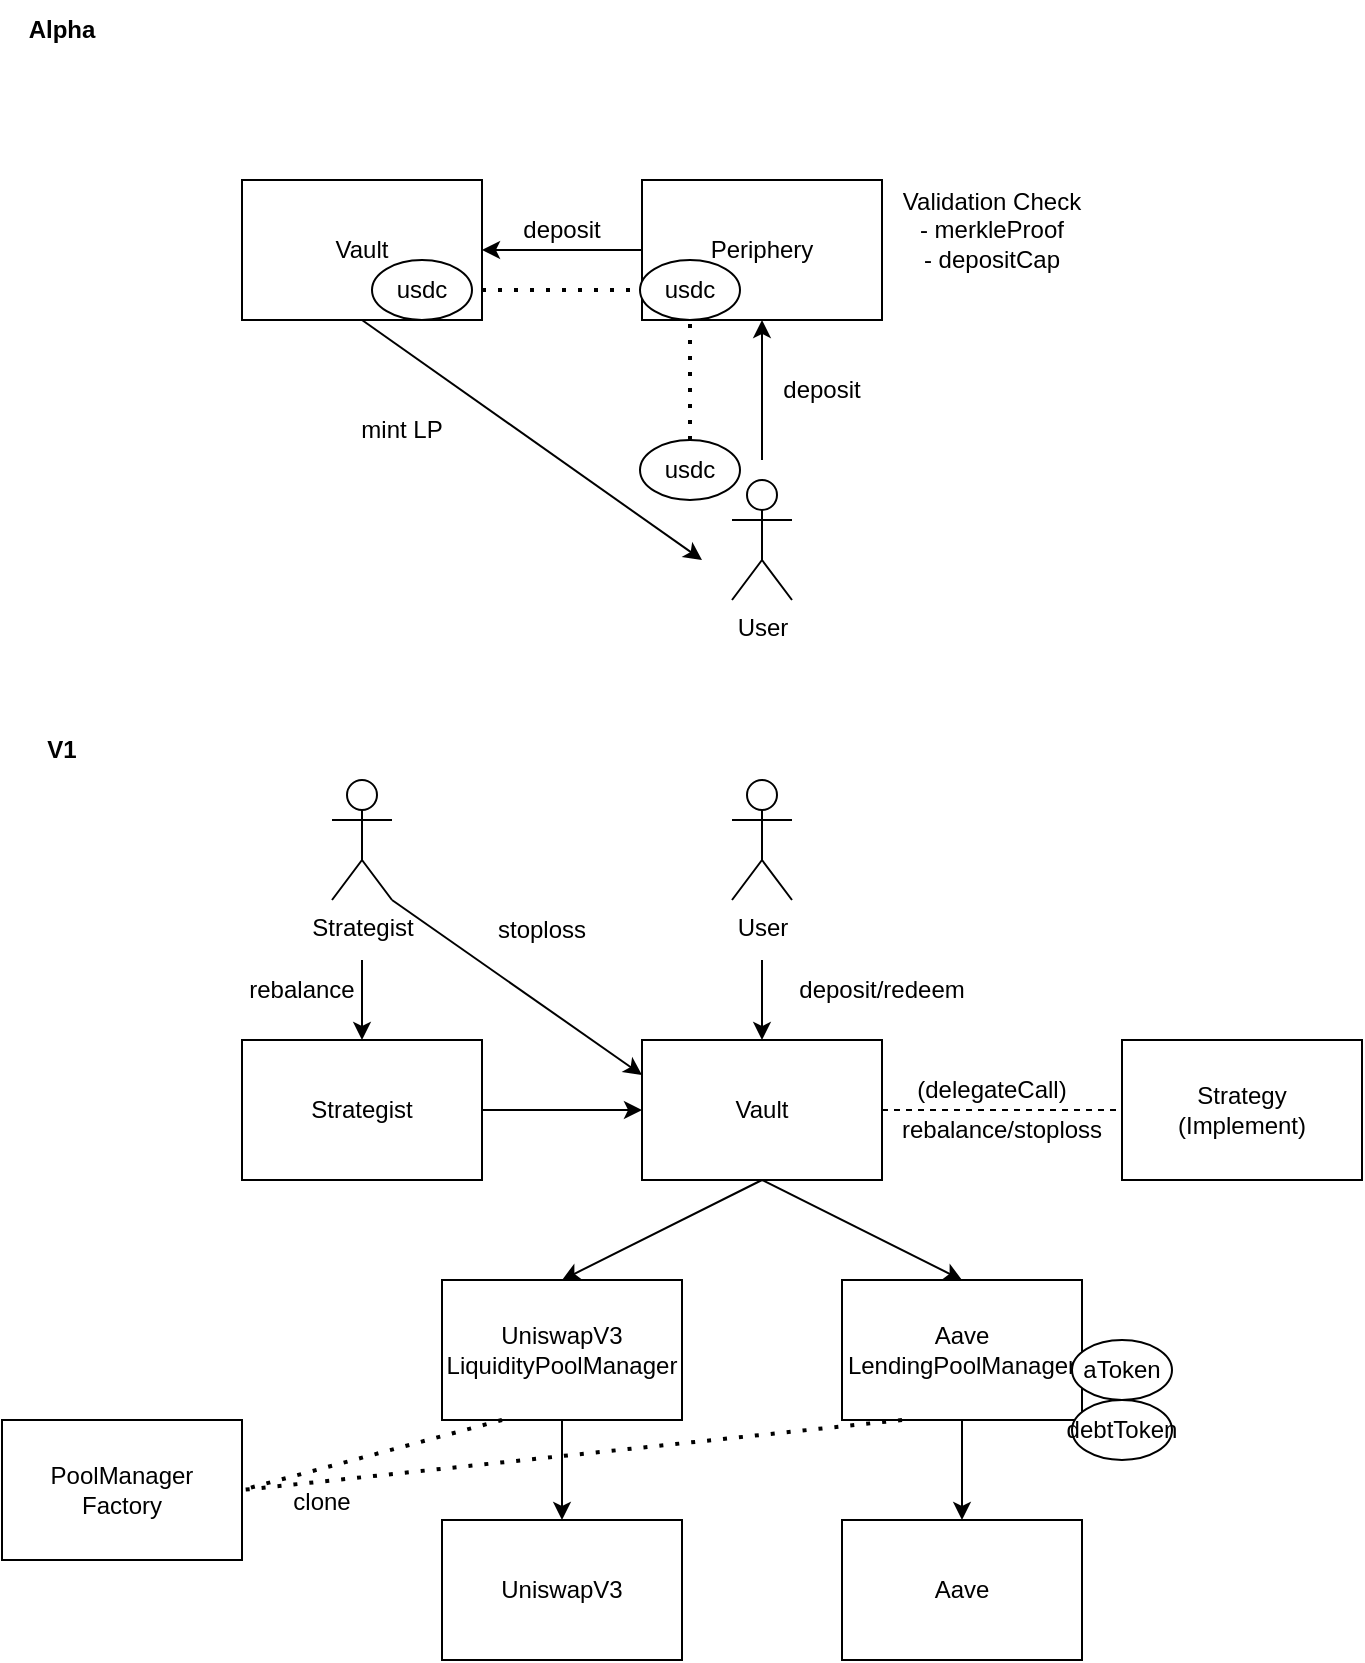 <mxfile>
    <diagram id="qvDc4bdQevjr-0zEN5v1" name="Overview">
        <mxGraphModel dx="778" dy="629" grid="1" gridSize="10" guides="1" tooltips="1" connect="1" arrows="1" fold="1" page="1" pageScale="1" pageWidth="827" pageHeight="1169" math="0" shadow="0">
            <root>
                <mxCell id="0"/>
                <mxCell id="1" parent="0"/>
                <mxCell id="2" value="Vault" style="rounded=0;whiteSpace=wrap;html=1;" parent="1" vertex="1">
                    <mxGeometry x="160" y="130" width="120" height="70" as="geometry"/>
                </mxCell>
                <mxCell id="3" value="Periphery" style="rounded=0;whiteSpace=wrap;html=1;" parent="1" vertex="1">
                    <mxGeometry x="360" y="130" width="120" height="70" as="geometry"/>
                </mxCell>
                <mxCell id="4" value="User" style="shape=umlActor;verticalLabelPosition=bottom;verticalAlign=top;html=1;outlineConnect=0;" parent="1" vertex="1">
                    <mxGeometry x="405" y="280" width="30" height="60" as="geometry"/>
                </mxCell>
                <mxCell id="5" value="" style="endArrow=classic;html=1;entryX=0.5;entryY=1;entryDx=0;entryDy=0;" parent="1" target="3" edge="1">
                    <mxGeometry width="50" height="50" relative="1" as="geometry">
                        <mxPoint x="420" y="270" as="sourcePoint"/>
                        <mxPoint x="440" y="300" as="targetPoint"/>
                    </mxGeometry>
                </mxCell>
                <mxCell id="9" value="deposit" style="text;html=1;strokeColor=none;fillColor=none;align=center;verticalAlign=middle;whiteSpace=wrap;rounded=0;" parent="1" vertex="1">
                    <mxGeometry x="420" y="220" width="60" height="30" as="geometry"/>
                </mxCell>
                <mxCell id="10" value="" style="endArrow=classic;html=1;entryX=1;entryY=0.5;entryDx=0;entryDy=0;exitX=0;exitY=0.5;exitDx=0;exitDy=0;" parent="1" source="3" target="2" edge="1">
                    <mxGeometry width="50" height="50" relative="1" as="geometry">
                        <mxPoint x="390" y="350" as="sourcePoint"/>
                        <mxPoint x="440" y="300" as="targetPoint"/>
                    </mxGeometry>
                </mxCell>
                <mxCell id="11" value="deposit" style="text;html=1;strokeColor=none;fillColor=none;align=center;verticalAlign=middle;whiteSpace=wrap;rounded=0;" parent="1" vertex="1">
                    <mxGeometry x="290" y="140" width="60" height="30" as="geometry"/>
                </mxCell>
                <mxCell id="14" value="mint LP" style="text;html=1;strokeColor=none;fillColor=none;align=center;verticalAlign=middle;whiteSpace=wrap;rounded=0;" parent="1" vertex="1">
                    <mxGeometry x="210" y="240" width="60" height="30" as="geometry"/>
                </mxCell>
                <mxCell id="15" value="" style="endArrow=classic;html=1;exitX=0.5;exitY=1;exitDx=0;exitDy=0;" parent="1" source="2" edge="1">
                    <mxGeometry width="50" height="50" relative="1" as="geometry">
                        <mxPoint x="390" y="350" as="sourcePoint"/>
                        <mxPoint x="390" y="320" as="targetPoint"/>
                    </mxGeometry>
                </mxCell>
                <mxCell id="24" value="" style="group" parent="1" vertex="1" connectable="0">
                    <mxGeometry x="220" y="170" width="60" height="30" as="geometry"/>
                </mxCell>
                <mxCell id="20" value="" style="ellipse;whiteSpace=wrap;html=1;" parent="24" vertex="1">
                    <mxGeometry x="5" width="50" height="30" as="geometry"/>
                </mxCell>
                <mxCell id="21" value="usdc" style="text;html=1;strokeColor=none;fillColor=none;align=center;verticalAlign=middle;whiteSpace=wrap;rounded=0;" parent="24" vertex="1">
                    <mxGeometry width="60" height="30" as="geometry"/>
                </mxCell>
                <mxCell id="25" value="" style="group" parent="1" vertex="1" connectable="0">
                    <mxGeometry x="354" y="170" width="60" height="30" as="geometry"/>
                </mxCell>
                <mxCell id="26" value="" style="ellipse;whiteSpace=wrap;html=1;" parent="25" vertex="1">
                    <mxGeometry x="5" width="50" height="30" as="geometry"/>
                </mxCell>
                <mxCell id="27" value="usdc" style="text;html=1;strokeColor=none;fillColor=none;align=center;verticalAlign=middle;whiteSpace=wrap;rounded=0;" parent="25" vertex="1">
                    <mxGeometry width="60" height="30" as="geometry"/>
                </mxCell>
                <mxCell id="28" value="" style="group" parent="1" vertex="1" connectable="0">
                    <mxGeometry x="354" y="260" width="60" height="30" as="geometry"/>
                </mxCell>
                <mxCell id="29" value="" style="ellipse;whiteSpace=wrap;html=1;" parent="28" vertex="1">
                    <mxGeometry x="5" width="50" height="30" as="geometry"/>
                </mxCell>
                <mxCell id="30" value="usdc" style="text;html=1;strokeColor=none;fillColor=none;align=center;verticalAlign=middle;whiteSpace=wrap;rounded=0;" parent="28" vertex="1">
                    <mxGeometry width="60" height="30" as="geometry"/>
                </mxCell>
                <mxCell id="33" value="" style="endArrow=none;dashed=1;html=1;dashPattern=1 3;strokeWidth=2;entryX=0.5;entryY=1;entryDx=0;entryDy=0;exitX=0.5;exitY=0;exitDx=0;exitDy=0;" parent="1" source="30" target="27" edge="1">
                    <mxGeometry width="50" height="50" relative="1" as="geometry">
                        <mxPoint x="390" y="260" as="sourcePoint"/>
                        <mxPoint x="440" y="300" as="targetPoint"/>
                    </mxGeometry>
                </mxCell>
                <mxCell id="34" value="" style="endArrow=none;dashed=1;html=1;dashPattern=1 3;strokeWidth=2;exitX=0;exitY=0.5;exitDx=0;exitDy=0;" parent="1" source="27" target="21" edge="1">
                    <mxGeometry width="50" height="50" relative="1" as="geometry">
                        <mxPoint x="394" y="270" as="sourcePoint"/>
                        <mxPoint x="394" y="210" as="targetPoint"/>
                    </mxGeometry>
                </mxCell>
                <mxCell id="35" value="Validation Check&lt;br&gt;- merkleProof&lt;br&gt;- depositCap" style="text;html=1;strokeColor=none;fillColor=none;align=center;verticalAlign=middle;whiteSpace=wrap;rounded=0;" parent="1" vertex="1">
                    <mxGeometry x="480" y="140" width="110" height="30" as="geometry"/>
                </mxCell>
                <mxCell id="37" value="Vault" style="rounded=0;whiteSpace=wrap;html=1;" parent="1" vertex="1">
                    <mxGeometry x="360" y="560" width="120" height="70" as="geometry"/>
                </mxCell>
                <mxCell id="38" value="User" style="shape=umlActor;verticalLabelPosition=bottom;verticalAlign=top;html=1;outlineConnect=0;" parent="1" vertex="1">
                    <mxGeometry x="405" y="430" width="30" height="60" as="geometry"/>
                </mxCell>
                <mxCell id="39" value="" style="endArrow=classic;html=1;entryX=0.5;entryY=0;entryDx=0;entryDy=0;" parent="1" target="37" edge="1">
                    <mxGeometry width="50" height="50" relative="1" as="geometry">
                        <mxPoint x="420" y="520" as="sourcePoint"/>
                        <mxPoint x="420" y="570" as="targetPoint"/>
                    </mxGeometry>
                </mxCell>
                <mxCell id="40" value="deposit/redeem" style="text;html=1;strokeColor=none;fillColor=none;align=center;verticalAlign=middle;whiteSpace=wrap;rounded=0;" parent="1" vertex="1">
                    <mxGeometry x="430" y="520" width="100" height="30" as="geometry"/>
                </mxCell>
                <mxCell id="41" value="" style="endArrow=classic;html=1;entryX=0;entryY=0.5;entryDx=0;entryDy=0;exitX=1;exitY=0.5;exitDx=0;exitDy=0;" parent="1" target="37" edge="1">
                    <mxGeometry width="50" height="50" relative="1" as="geometry">
                        <mxPoint x="280" y="595" as="sourcePoint"/>
                        <mxPoint x="440" y="740" as="targetPoint"/>
                    </mxGeometry>
                </mxCell>
                <mxCell id="44" value="" style="endArrow=classic;html=1;exitX=0.5;exitY=1;exitDx=0;exitDy=0;entryX=0.5;entryY=0;entryDx=0;entryDy=0;" parent="1" source="37" target="60" edge="1">
                    <mxGeometry width="50" height="50" relative="1" as="geometry">
                        <mxPoint x="390" y="790" as="sourcePoint"/>
                        <mxPoint x="390" y="760" as="targetPoint"/>
                    </mxGeometry>
                </mxCell>
                <mxCell id="59" value="Strategist" style="shape=umlActor;verticalLabelPosition=bottom;verticalAlign=top;html=1;outlineConnect=0;" parent="1" vertex="1">
                    <mxGeometry x="205" y="430" width="30" height="60" as="geometry"/>
                </mxCell>
                <mxCell id="60" value="UniswapV3&lt;br&gt;LiquidityPoolManager" style="rounded=0;whiteSpace=wrap;html=1;" parent="1" vertex="1">
                    <mxGeometry x="260" y="680" width="120" height="70" as="geometry"/>
                </mxCell>
                <mxCell id="62" value="Aave&lt;br&gt;LendingPoolManager" style="rounded=0;whiteSpace=wrap;html=1;" parent="1" vertex="1">
                    <mxGeometry x="460" y="680" width="120" height="70" as="geometry"/>
                </mxCell>
                <mxCell id="63" value="" style="endArrow=classic;html=1;exitX=0.5;exitY=1;exitDx=0;exitDy=0;entryX=0.5;entryY=0;entryDx=0;entryDy=0;" parent="1" source="37" target="62" edge="1">
                    <mxGeometry width="50" height="50" relative="1" as="geometry">
                        <mxPoint x="430" y="650" as="sourcePoint"/>
                        <mxPoint x="320" y="710" as="targetPoint"/>
                    </mxGeometry>
                </mxCell>
                <mxCell id="67" value="UniswapV3" style="rounded=0;whiteSpace=wrap;html=1;" parent="1" vertex="1">
                    <mxGeometry x="260" y="800" width="120" height="70" as="geometry"/>
                </mxCell>
                <mxCell id="69" value="" style="endArrow=classic;html=1;exitX=0.5;exitY=1;exitDx=0;exitDy=0;entryX=0.5;entryY=0;entryDx=0;entryDy=0;" parent="1" source="60" target="67" edge="1">
                    <mxGeometry width="50" height="50" relative="1" as="geometry">
                        <mxPoint x="430" y="640" as="sourcePoint"/>
                        <mxPoint x="330" y="690" as="targetPoint"/>
                    </mxGeometry>
                </mxCell>
                <mxCell id="70" value="" style="endArrow=classic;html=1;exitX=0.5;exitY=1;exitDx=0;exitDy=0;" parent="1" source="62" target="71" edge="1">
                    <mxGeometry width="50" height="50" relative="1" as="geometry">
                        <mxPoint x="330" y="760" as="sourcePoint"/>
                        <mxPoint x="330" y="830" as="targetPoint"/>
                    </mxGeometry>
                </mxCell>
                <mxCell id="71" value="Aave" style="rounded=0;whiteSpace=wrap;html=1;" parent="1" vertex="1">
                    <mxGeometry x="460" y="800" width="120" height="70" as="geometry"/>
                </mxCell>
                <mxCell id="72" value="" style="group" parent="1" vertex="1" connectable="0">
                    <mxGeometry x="570" y="710" width="60" height="30" as="geometry"/>
                </mxCell>
                <mxCell id="73" value="" style="ellipse;whiteSpace=wrap;html=1;" parent="72" vertex="1">
                    <mxGeometry x="5" width="50" height="30" as="geometry"/>
                </mxCell>
                <mxCell id="74" value="aToken" style="text;html=1;strokeColor=none;fillColor=none;align=center;verticalAlign=middle;whiteSpace=wrap;rounded=0;" parent="72" vertex="1">
                    <mxGeometry width="60" height="30" as="geometry"/>
                </mxCell>
                <mxCell id="77" value="" style="group" parent="1" vertex="1" connectable="0">
                    <mxGeometry x="570" y="740" width="60" height="30" as="geometry"/>
                </mxCell>
                <mxCell id="78" value="" style="ellipse;whiteSpace=wrap;html=1;" parent="77" vertex="1">
                    <mxGeometry x="5" width="50" height="30" as="geometry"/>
                </mxCell>
                <mxCell id="79" value="debtToken" style="text;html=1;strokeColor=none;fillColor=none;align=center;verticalAlign=middle;whiteSpace=wrap;rounded=0;" parent="77" vertex="1">
                    <mxGeometry width="60" height="30" as="geometry"/>
                </mxCell>
                <mxCell id="80" value="PoolManager&lt;br&gt;Factory" style="rounded=0;whiteSpace=wrap;html=1;" parent="1" vertex="1">
                    <mxGeometry x="40" y="750" width="120" height="70" as="geometry"/>
                </mxCell>
                <mxCell id="81" value="" style="endArrow=none;dashed=1;html=1;dashPattern=1 3;strokeWidth=2;exitX=0.25;exitY=1;exitDx=0;exitDy=0;entryX=1;entryY=0.5;entryDx=0;entryDy=0;" parent="1" source="60" target="80" edge="1">
                    <mxGeometry width="50" height="50" relative="1" as="geometry">
                        <mxPoint x="590" y="480" as="sourcePoint"/>
                        <mxPoint x="200" y="795" as="targetPoint"/>
                    </mxGeometry>
                </mxCell>
                <mxCell id="83" value="" style="endArrow=none;dashed=1;html=1;dashPattern=1 3;strokeWidth=2;exitX=0.25;exitY=1;exitDx=0;exitDy=0;entryX=1;entryY=0.5;entryDx=0;entryDy=0;" parent="1" source="62" target="80" edge="1">
                    <mxGeometry width="50" height="50" relative="1" as="geometry">
                        <mxPoint x="390" y="707.5" as="sourcePoint"/>
                        <mxPoint x="590" y="610" as="targetPoint"/>
                    </mxGeometry>
                </mxCell>
                <mxCell id="84" value="clone" style="text;html=1;strokeColor=none;fillColor=none;align=center;verticalAlign=middle;whiteSpace=wrap;rounded=0;" parent="1" vertex="1">
                    <mxGeometry x="170" y="776" width="60" height="30" as="geometry"/>
                </mxCell>
                <mxCell id="85" value="V1" style="text;html=1;strokeColor=none;fillColor=none;align=center;verticalAlign=middle;whiteSpace=wrap;rounded=0;fontStyle=1" parent="1" vertex="1">
                    <mxGeometry x="40" y="400" width="60" height="30" as="geometry"/>
                </mxCell>
                <mxCell id="86" value="Alpha" style="text;html=1;strokeColor=none;fillColor=none;align=center;verticalAlign=middle;whiteSpace=wrap;rounded=0;fontStyle=1" parent="1" vertex="1">
                    <mxGeometry x="40" y="40" width="60" height="30" as="geometry"/>
                </mxCell>
                <mxCell id="87" value="Strategy&lt;br&gt;(Implement)" style="rounded=0;whiteSpace=wrap;html=1;" parent="1" vertex="1">
                    <mxGeometry x="600" y="560" width="120" height="70" as="geometry"/>
                </mxCell>
                <mxCell id="91" value="rebalance" style="text;html=1;strokeColor=none;fillColor=none;align=center;verticalAlign=middle;whiteSpace=wrap;rounded=0;" parent="1" vertex="1">
                    <mxGeometry x="160" y="520" width="60" height="30" as="geometry"/>
                </mxCell>
                <mxCell id="94" value="(delegateCall)" style="text;html=1;strokeColor=none;fillColor=none;align=center;verticalAlign=middle;whiteSpace=wrap;rounded=0;" parent="1" vertex="1">
                    <mxGeometry x="505" y="570" width="60" height="30" as="geometry"/>
                </mxCell>
                <mxCell id="dmv7ZRH97tOr-kO0UtUU-94" value="" style="endArrow=none;dashed=1;html=1;entryX=0;entryY=0.5;entryDx=0;entryDy=0;exitX=1;exitY=0.5;exitDx=0;exitDy=0;" edge="1" parent="1" source="37" target="87">
                    <mxGeometry width="50" height="50" relative="1" as="geometry">
                        <mxPoint x="380" y="670" as="sourcePoint"/>
                        <mxPoint x="430" y="620" as="targetPoint"/>
                    </mxGeometry>
                </mxCell>
                <mxCell id="dmv7ZRH97tOr-kO0UtUU-95" value="rebalance/stoploss" style="text;html=1;strokeColor=none;fillColor=none;align=center;verticalAlign=middle;whiteSpace=wrap;rounded=0;" vertex="1" parent="1">
                    <mxGeometry x="510" y="590" width="60" height="30" as="geometry"/>
                </mxCell>
                <mxCell id="dmv7ZRH97tOr-kO0UtUU-97" value="Strategist" style="rounded=0;whiteSpace=wrap;html=1;" vertex="1" parent="1">
                    <mxGeometry x="160" y="560" width="120" height="70" as="geometry"/>
                </mxCell>
                <mxCell id="dmv7ZRH97tOr-kO0UtUU-98" value="" style="endArrow=classic;html=1;entryX=0.5;entryY=0;entryDx=0;entryDy=0;" edge="1" parent="1" target="dmv7ZRH97tOr-kO0UtUU-97">
                    <mxGeometry width="50" height="50" relative="1" as="geometry">
                        <mxPoint x="220" y="520" as="sourcePoint"/>
                        <mxPoint x="370" y="605" as="targetPoint"/>
                    </mxGeometry>
                </mxCell>
                <mxCell id="dmv7ZRH97tOr-kO0UtUU-99" value="stoploss" style="text;html=1;strokeColor=none;fillColor=none;align=center;verticalAlign=middle;whiteSpace=wrap;rounded=0;" vertex="1" parent="1">
                    <mxGeometry x="280" y="490" width="60" height="30" as="geometry"/>
                </mxCell>
                <mxCell id="dmv7ZRH97tOr-kO0UtUU-100" value="" style="endArrow=classic;html=1;entryX=0;entryY=0.25;entryDx=0;entryDy=0;exitX=1;exitY=1;exitDx=0;exitDy=0;exitPerimeter=0;" edge="1" parent="1" source="59" target="37">
                    <mxGeometry width="50" height="50" relative="1" as="geometry">
                        <mxPoint x="230" y="530" as="sourcePoint"/>
                        <mxPoint x="230" y="570" as="targetPoint"/>
                    </mxGeometry>
                </mxCell>
            </root>
        </mxGraphModel>
    </diagram>
    <diagram id="bBy1jFeDdYtMycB-gezu" name="RebalanceFormula">
        <mxGraphModel dx="778" dy="629" grid="1" gridSize="10" guides="1" tooltips="1" connect="1" arrows="1" fold="1" page="1" pageScale="1" pageWidth="827" pageHeight="1169" math="0" shadow="0">
            <root>
                <mxCell id="0"/>
                <mxCell id="1" parent="0"/>
                <mxCell id="1yqHU1yN9XUET-xaePHu-1" value="Collateral&lt;br&gt;(USDC)" style="rounded=0;whiteSpace=wrap;html=1;" parent="1" vertex="1">
                    <mxGeometry x="120" y="40" width="80" height="200" as="geometry"/>
                </mxCell>
                <mxCell id="1yqHU1yN9XUET-xaePHu-2" value="Debt&lt;br&gt;(ETH)" style="rounded=0;whiteSpace=wrap;html=1;" parent="1" vertex="1">
                    <mxGeometry x="200" y="100" width="80" height="140" as="geometry"/>
                </mxCell>
                <mxCell id="1yqHU1yN9XUET-xaePHu-5" value="Added&lt;br&gt;ETH" style="rounded=0;whiteSpace=wrap;html=1;" parent="1" vertex="1">
                    <mxGeometry x="400" y="120" width="80" height="120" as="geometry"/>
                </mxCell>
                <mxCell id="1yqHU1yN9XUET-xaePHu-6" value="Added&lt;br&gt;USDC" style="rounded=0;whiteSpace=wrap;html=1;" parent="1" vertex="1">
                    <mxGeometry x="320" y="80" width="80" height="160" as="geometry"/>
                </mxCell>
                <mxCell id="NNVYOY1v3bmSLoki5NKZ-1" value="1000" style="rounded=0;whiteSpace=wrap;html=1;" parent="1" vertex="1">
                    <mxGeometry x="120" y="360" width="80" height="200" as="geometry"/>
                </mxCell>
                <mxCell id="NNVYOY1v3bmSLoki5NKZ-2" value="USDC" style="text;html=1;strokeColor=none;fillColor=none;align=center;verticalAlign=middle;whiteSpace=wrap;rounded=0;" parent="1" vertex="1">
                    <mxGeometry x="130" y="320" width="60" height="30" as="geometry"/>
                </mxCell>
                <mxCell id="NNVYOY1v3bmSLoki5NKZ-3" value="800" style="rounded=0;whiteSpace=wrap;html=1;" parent="1" vertex="1">
                    <mxGeometry x="200" y="360" width="80" height="160" as="geometry"/>
                </mxCell>
                <mxCell id="NNVYOY1v3bmSLoki5NKZ-4" value="ETH" style="text;html=1;strokeColor=none;fillColor=none;align=center;verticalAlign=middle;whiteSpace=wrap;rounded=0;" parent="1" vertex="1">
                    <mxGeometry x="210" y="320" width="60" height="30" as="geometry"/>
                </mxCell>
                <mxCell id="NNVYOY1v3bmSLoki5NKZ-6" value="400" style="rounded=0;whiteSpace=wrap;html=1;" parent="1" vertex="1">
                    <mxGeometry x="320" y="360" width="80" height="80" as="geometry"/>
                </mxCell>
                <mxCell id="NNVYOY1v3bmSLoki5NKZ-7" value="400" style="rounded=0;whiteSpace=wrap;html=1;" parent="1" vertex="1">
                    <mxGeometry x="400" y="360" width="80" height="80" as="geometry"/>
                </mxCell>
                <mxCell id="NNVYOY1v3bmSLoki5NKZ-8" value="USDC" style="text;html=1;strokeColor=none;fillColor=none;align=center;verticalAlign=middle;whiteSpace=wrap;rounded=0;" parent="1" vertex="1">
                    <mxGeometry x="330" y="320" width="60" height="30" as="geometry"/>
                </mxCell>
                <mxCell id="NNVYOY1v3bmSLoki5NKZ-9" value="ETH" style="text;html=1;strokeColor=none;fillColor=none;align=center;verticalAlign=middle;whiteSpace=wrap;rounded=0;" parent="1" vertex="1">
                    <mxGeometry x="410" y="320" width="60" height="30" as="geometry"/>
                </mxCell>
                <mxCell id="NNVYOY1v3bmSLoki5NKZ-10" value="TotalBalance&lt;br&gt;USDC: $1400&lt;br&gt;ETH: -$400" style="text;html=1;strokeColor=none;fillColor=none;align=center;verticalAlign=middle;whiteSpace=wrap;rounded=0;" parent="1" vertex="1">
                    <mxGeometry y="360" width="90" height="40" as="geometry"/>
                </mxCell>
                <mxCell id="NNVYOY1v3bmSLoki5NKZ-11" value="400" style="rounded=0;whiteSpace=wrap;html=1;" parent="1" vertex="1">
                    <mxGeometry x="120" y="680" width="80" height="80" as="geometry"/>
                </mxCell>
                <mxCell id="NNVYOY1v3bmSLoki5NKZ-12" value="USDC" style="text;html=1;strokeColor=none;fillColor=none;align=center;verticalAlign=middle;whiteSpace=wrap;rounded=0;" parent="1" vertex="1">
                    <mxGeometry x="130" y="640" width="60" height="30" as="geometry"/>
                </mxCell>
                <mxCell id="NNVYOY1v3bmSLoki5NKZ-13" value="200" style="rounded=0;whiteSpace=wrap;html=1;" parent="1" vertex="1">
                    <mxGeometry x="200" y="680" width="80" height="40" as="geometry"/>
                </mxCell>
                <mxCell id="NNVYOY1v3bmSLoki5NKZ-14" value="ETH" style="text;html=1;strokeColor=none;fillColor=none;align=center;verticalAlign=middle;whiteSpace=wrap;rounded=0;" parent="1" vertex="1">
                    <mxGeometry x="210" y="640" width="60" height="30" as="geometry"/>
                </mxCell>
                <mxCell id="NNVYOY1v3bmSLoki5NKZ-15" value="200" style="rounded=0;whiteSpace=wrap;html=1;" parent="1" vertex="1">
                    <mxGeometry x="320" y="680" width="80" height="40" as="geometry"/>
                </mxCell>
                <mxCell id="NNVYOY1v3bmSLoki5NKZ-16" value="600" style="rounded=0;whiteSpace=wrap;html=1;" parent="1" vertex="1">
                    <mxGeometry x="400" y="680" width="80" height="120" as="geometry"/>
                </mxCell>
                <mxCell id="NNVYOY1v3bmSLoki5NKZ-17" value="USDC" style="text;html=1;strokeColor=none;fillColor=none;align=center;verticalAlign=middle;whiteSpace=wrap;rounded=0;" parent="1" vertex="1">
                    <mxGeometry x="330" y="640" width="60" height="30" as="geometry"/>
                </mxCell>
                <mxCell id="NNVYOY1v3bmSLoki5NKZ-18" value="ETH" style="text;html=1;strokeColor=none;fillColor=none;align=center;verticalAlign=middle;whiteSpace=wrap;rounded=0;" parent="1" vertex="1">
                    <mxGeometry x="410" y="640" width="60" height="30" as="geometry"/>
                </mxCell>
                <mxCell id="NNVYOY1v3bmSLoki5NKZ-19" value="TotalBalance&lt;br&gt;USDC: $600&lt;br&gt;ETH: $400" style="text;html=1;strokeColor=none;fillColor=none;align=center;verticalAlign=middle;whiteSpace=wrap;rounded=0;" parent="1" vertex="1">
                    <mxGeometry y="680" width="90" height="40" as="geometry"/>
                </mxCell>
                <mxCell id="NNVYOY1v3bmSLoki5NKZ-21" value="" style="shape=flexArrow;endArrow=classic;html=1;" parent="1" edge="1">
                    <mxGeometry width="50" height="50" relative="1" as="geometry">
                        <mxPoint x="280" y="575" as="sourcePoint"/>
                        <mxPoint x="280" y="615" as="targetPoint"/>
                    </mxGeometry>
                </mxCell>
                <mxCell id="NNVYOY1v3bmSLoki5NKZ-22" value="1 repay and withdraw&lt;br&gt;swap USDC $800 to ETH" style="text;html=1;strokeColor=none;fillColor=none;align=center;verticalAlign=middle;whiteSpace=wrap;rounded=0;" parent="1" vertex="1">
                    <mxGeometry x="110" y="580" width="140" height="30" as="geometry"/>
                </mxCell>
                <mxCell id="XzmcPTWG-QYDVUPemAgU-2" value="USDC" style="text;html=1;strokeColor=none;fillColor=none;align=center;verticalAlign=middle;whiteSpace=wrap;rounded=0;" parent="1" vertex="1">
                    <mxGeometry x="130" width="60" height="30" as="geometry"/>
                </mxCell>
                <mxCell id="XzmcPTWG-QYDVUPemAgU-3" value="ETH" style="text;html=1;strokeColor=none;fillColor=none;align=center;verticalAlign=middle;whiteSpace=wrap;rounded=0;" parent="1" vertex="1">
                    <mxGeometry x="210" width="60" height="30" as="geometry"/>
                </mxCell>
                <mxCell id="XzmcPTWG-QYDVUPemAgU-4" value="USDC" style="text;html=1;strokeColor=none;fillColor=none;align=center;verticalAlign=middle;whiteSpace=wrap;rounded=0;" parent="1" vertex="1">
                    <mxGeometry x="330" width="60" height="30" as="geometry"/>
                </mxCell>
                <mxCell id="XzmcPTWG-QYDVUPemAgU-5" value="ETH" style="text;html=1;strokeColor=none;fillColor=none;align=center;verticalAlign=middle;whiteSpace=wrap;rounded=0;" parent="1" vertex="1">
                    <mxGeometry x="410" width="60" height="30" as="geometry"/>
                </mxCell>
                <mxCell id="XzmcPTWG-QYDVUPemAgU-6" value="Positions" style="text;html=1;strokeColor=none;fillColor=none;align=center;verticalAlign=middle;whiteSpace=wrap;rounded=0;" parent="1" vertex="1">
                    <mxGeometry width="60" height="30" as="geometry"/>
                </mxCell>
                <mxCell id="XzmcPTWG-QYDVUPemAgU-7" value="Rebalance" style="text;html=1;strokeColor=none;fillColor=none;align=center;verticalAlign=middle;whiteSpace=wrap;rounded=0;" parent="1" vertex="1">
                    <mxGeometry y="320" width="60" height="30" as="geometry"/>
                </mxCell>
                <mxCell id="XzmcPTWG-QYDVUPemAgU-8" value="" style="shape=curlyBracket;whiteSpace=wrap;html=1;rounded=1;flipH=1;labelPosition=right;verticalLabelPosition=middle;align=left;verticalAlign=middle;rotation=90;" parent="1" vertex="1">
                    <mxGeometry x="390" y="180" width="20" height="160" as="geometry"/>
                </mxCell>
                <mxCell id="XzmcPTWG-QYDVUPemAgU-9" value="UniswapV3Position" style="text;html=1;strokeColor=none;fillColor=none;align=center;verticalAlign=middle;whiteSpace=wrap;rounded=0;" parent="1" vertex="1">
                    <mxGeometry x="370" y="270" width="60" height="30" as="geometry"/>
                </mxCell>
                <mxCell id="XzmcPTWG-QYDVUPemAgU-11" value="" style="shape=flexArrow;endArrow=classic;html=1;" parent="1" edge="1">
                    <mxGeometry width="50" height="50" relative="1" as="geometry">
                        <mxPoint x="320" y="610" as="sourcePoint"/>
                        <mxPoint x="320" y="572.5" as="targetPoint"/>
                    </mxGeometry>
                </mxCell>
                <mxCell id="XzmcPTWG-QYDVUPemAgU-12" value="2 supply and borrow&lt;br&gt;swap ETH $800 to USDC" style="text;html=1;strokeColor=none;fillColor=none;align=center;verticalAlign=middle;whiteSpace=wrap;rounded=0;" parent="1" vertex="1">
                    <mxGeometry x="339" y="580" width="150" height="30" as="geometry"/>
                </mxCell>
                <mxCell id="XzmcPTWG-QYDVUPemAgU-35" value="1000" style="rounded=0;whiteSpace=wrap;html=1;" parent="1" vertex="1">
                    <mxGeometry x="120" y="880" width="80" height="200" as="geometry"/>
                </mxCell>
                <mxCell id="XzmcPTWG-QYDVUPemAgU-36" value="USDC" style="text;html=1;strokeColor=none;fillColor=none;align=center;verticalAlign=middle;whiteSpace=wrap;rounded=0;" parent="1" vertex="1">
                    <mxGeometry x="130" y="840" width="60" height="30" as="geometry"/>
                </mxCell>
                <mxCell id="XzmcPTWG-QYDVUPemAgU-37" value="800" style="rounded=0;whiteSpace=wrap;html=1;" parent="1" vertex="1">
                    <mxGeometry x="200" y="880" width="80" height="160" as="geometry"/>
                </mxCell>
                <mxCell id="XzmcPTWG-QYDVUPemAgU-38" value="ETH" style="text;html=1;strokeColor=none;fillColor=none;align=center;verticalAlign=middle;whiteSpace=wrap;rounded=0;" parent="1" vertex="1">
                    <mxGeometry x="210" y="840" width="60" height="30" as="geometry"/>
                </mxCell>
                <mxCell id="XzmcPTWG-QYDVUPemAgU-39" value="400" style="rounded=0;whiteSpace=wrap;html=1;" parent="1" vertex="1">
                    <mxGeometry x="320" y="880" width="80" height="80" as="geometry"/>
                </mxCell>
                <mxCell id="XzmcPTWG-QYDVUPemAgU-40" value="400" style="rounded=0;whiteSpace=wrap;html=1;" parent="1" vertex="1">
                    <mxGeometry x="400" y="880" width="80" height="80" as="geometry"/>
                </mxCell>
                <mxCell id="XzmcPTWG-QYDVUPemAgU-41" value="USDC" style="text;html=1;strokeColor=none;fillColor=none;align=center;verticalAlign=middle;whiteSpace=wrap;rounded=0;" parent="1" vertex="1">
                    <mxGeometry x="330" y="840" width="60" height="30" as="geometry"/>
                </mxCell>
                <mxCell id="XzmcPTWG-QYDVUPemAgU-42" value="ETH" style="text;html=1;strokeColor=none;fillColor=none;align=center;verticalAlign=middle;whiteSpace=wrap;rounded=0;" parent="1" vertex="1">
                    <mxGeometry x="410" y="840" width="60" height="30" as="geometry"/>
                </mxCell>
                <mxCell id="XzmcPTWG-QYDVUPemAgU-43" value="1200" style="rounded=0;whiteSpace=wrap;html=1;" parent="1" vertex="1">
                    <mxGeometry x="120" y="1200" width="80" height="240" as="geometry"/>
                </mxCell>
                <mxCell id="XzmcPTWG-QYDVUPemAgU-44" value="USDC" style="text;html=1;strokeColor=none;fillColor=none;align=center;verticalAlign=middle;whiteSpace=wrap;rounded=0;" parent="1" vertex="1">
                    <mxGeometry x="130" y="1169" width="60" height="30" as="geometry"/>
                </mxCell>
                <mxCell id="XzmcPTWG-QYDVUPemAgU-45" value="600" style="rounded=0;whiteSpace=wrap;html=1;" parent="1" vertex="1">
                    <mxGeometry x="200" y="1200" width="80" height="120" as="geometry"/>
                </mxCell>
                <mxCell id="XzmcPTWG-QYDVUPemAgU-46" value="ETH" style="text;html=1;strokeColor=none;fillColor=none;align=center;verticalAlign=middle;whiteSpace=wrap;rounded=0;" parent="1" vertex="1">
                    <mxGeometry x="210" y="1169" width="60" height="30" as="geometry"/>
                </mxCell>
                <mxCell id="XzmcPTWG-QYDVUPemAgU-47" value="300" style="rounded=0;whiteSpace=wrap;html=1;" parent="1" vertex="1">
                    <mxGeometry x="320" y="1200" width="80" height="60" as="geometry"/>
                </mxCell>
                <mxCell id="XzmcPTWG-QYDVUPemAgU-48" value="100" style="rounded=0;whiteSpace=wrap;html=1;" parent="1" vertex="1">
                    <mxGeometry x="400" y="1200" width="80" height="20" as="geometry"/>
                </mxCell>
                <mxCell id="XzmcPTWG-QYDVUPemAgU-49" value="USDC" style="text;html=1;strokeColor=none;fillColor=none;align=center;verticalAlign=middle;whiteSpace=wrap;rounded=0;" parent="1" vertex="1">
                    <mxGeometry x="330" y="1169" width="60" height="30" as="geometry"/>
                </mxCell>
                <mxCell id="XzmcPTWG-QYDVUPemAgU-50" value="ETH" style="text;html=1;strokeColor=none;fillColor=none;align=center;verticalAlign=middle;whiteSpace=wrap;rounded=0;" parent="1" vertex="1">
                    <mxGeometry x="410" y="1169" width="60" height="30" as="geometry"/>
                </mxCell>
                <mxCell id="XzmcPTWG-QYDVUPemAgU-51" value="" style="shape=flexArrow;endArrow=classic;html=1;" parent="1" edge="1">
                    <mxGeometry width="50" height="50" relative="1" as="geometry">
                        <mxPoint x="280" y="1095" as="sourcePoint"/>
                        <mxPoint x="280" y="1135" as="targetPoint"/>
                    </mxGeometry>
                </mxCell>
                <mxCell id="XzmcPTWG-QYDVUPemAgU-52" value="3 repay and supply&lt;br&gt;swap ETH $100 to USDC" style="text;html=1;strokeColor=none;fillColor=none;align=center;verticalAlign=middle;whiteSpace=wrap;rounded=0;" parent="1" vertex="1">
                    <mxGeometry x="110" y="1100" width="140" height="30" as="geometry"/>
                </mxCell>
                <mxCell id="XzmcPTWG-QYDVUPemAgU-53" value="" style="shape=flexArrow;endArrow=classic;html=1;" parent="1" edge="1">
                    <mxGeometry width="50" height="50" relative="1" as="geometry">
                        <mxPoint x="320" y="1130" as="sourcePoint"/>
                        <mxPoint x="320" y="1092.5" as="targetPoint"/>
                    </mxGeometry>
                </mxCell>
                <mxCell id="XzmcPTWG-QYDVUPemAgU-54" value="4 withdraw&amp;nbsp;and borrow&lt;br&gt;swap USDC $100 to ETH" style="text;html=1;strokeColor=none;fillColor=none;align=center;verticalAlign=middle;whiteSpace=wrap;rounded=0;" parent="1" vertex="1">
                    <mxGeometry x="339" y="1100" width="150" height="30" as="geometry"/>
                </mxCell>
                <mxCell id="XzmcPTWG-QYDVUPemAgU-55" value="TotalBalance&lt;br&gt;USDC: $1400&lt;br&gt;ETH: -$400" style="text;html=1;strokeColor=none;fillColor=none;align=center;verticalAlign=middle;whiteSpace=wrap;rounded=0;" parent="1" vertex="1">
                    <mxGeometry y="880" width="90" height="40" as="geometry"/>
                </mxCell>
                <mxCell id="XzmcPTWG-QYDVUPemAgU-56" value="TotalBalance&lt;br&gt;USDC: $1500&lt;br&gt;ETH: -$500" style="text;html=1;strokeColor=none;fillColor=none;align=center;verticalAlign=middle;whiteSpace=wrap;rounded=0;" parent="1" vertex="1">
                    <mxGeometry y="1200" width="90" height="40" as="geometry"/>
                </mxCell>
                <mxCell id="9loc8tThfMJ7smSpp-lB-1" value="Aave Position" style="text;html=1;strokeColor=none;fillColor=none;align=center;verticalAlign=middle;whiteSpace=wrap;rounded=0;" parent="1" vertex="1">
                    <mxGeometry x="155" y="270" width="90" height="30" as="geometry"/>
                </mxCell>
                <mxCell id="9loc8tThfMJ7smSpp-lB-2" value="" style="shape=curlyBracket;whiteSpace=wrap;html=1;rounded=1;flipH=1;labelPosition=right;verticalLabelPosition=middle;align=left;verticalAlign=middle;rotation=90;" parent="1" vertex="1">
                    <mxGeometry x="190" y="180" width="20" height="160" as="geometry"/>
                </mxCell>
                <mxCell id="9loc8tThfMJ7smSpp-lB-3" value="120%" style="text;html=1;strokeColor=none;fillColor=none;align=center;verticalAlign=middle;whiteSpace=wrap;rounded=0;" parent="1" vertex="1">
                    <mxGeometry x="250" y="70" width="60" height="30" as="geometry"/>
                </mxCell>
                <mxCell id="9loc8tThfMJ7smSpp-lB-6" value="" style="endArrow=none;dashed=1;html=1;dashPattern=1 3;strokeWidth=2;entryX=0;entryY=0;entryDx=0;entryDy=0;exitX=0.5;exitY=1;exitDx=0;exitDy=0;" parent="1" source="9loc8tThfMJ7smSpp-lB-3" target="1yqHU1yN9XUET-xaePHu-5" edge="1">
                    <mxGeometry width="50" height="50" relative="1" as="geometry">
                        <mxPoint x="360" y="330" as="sourcePoint"/>
                        <mxPoint x="410" y="280" as="targetPoint"/>
                    </mxGeometry>
                </mxCell>
            </root>
        </mxGraphModel>
    </diagram>
</mxfile>